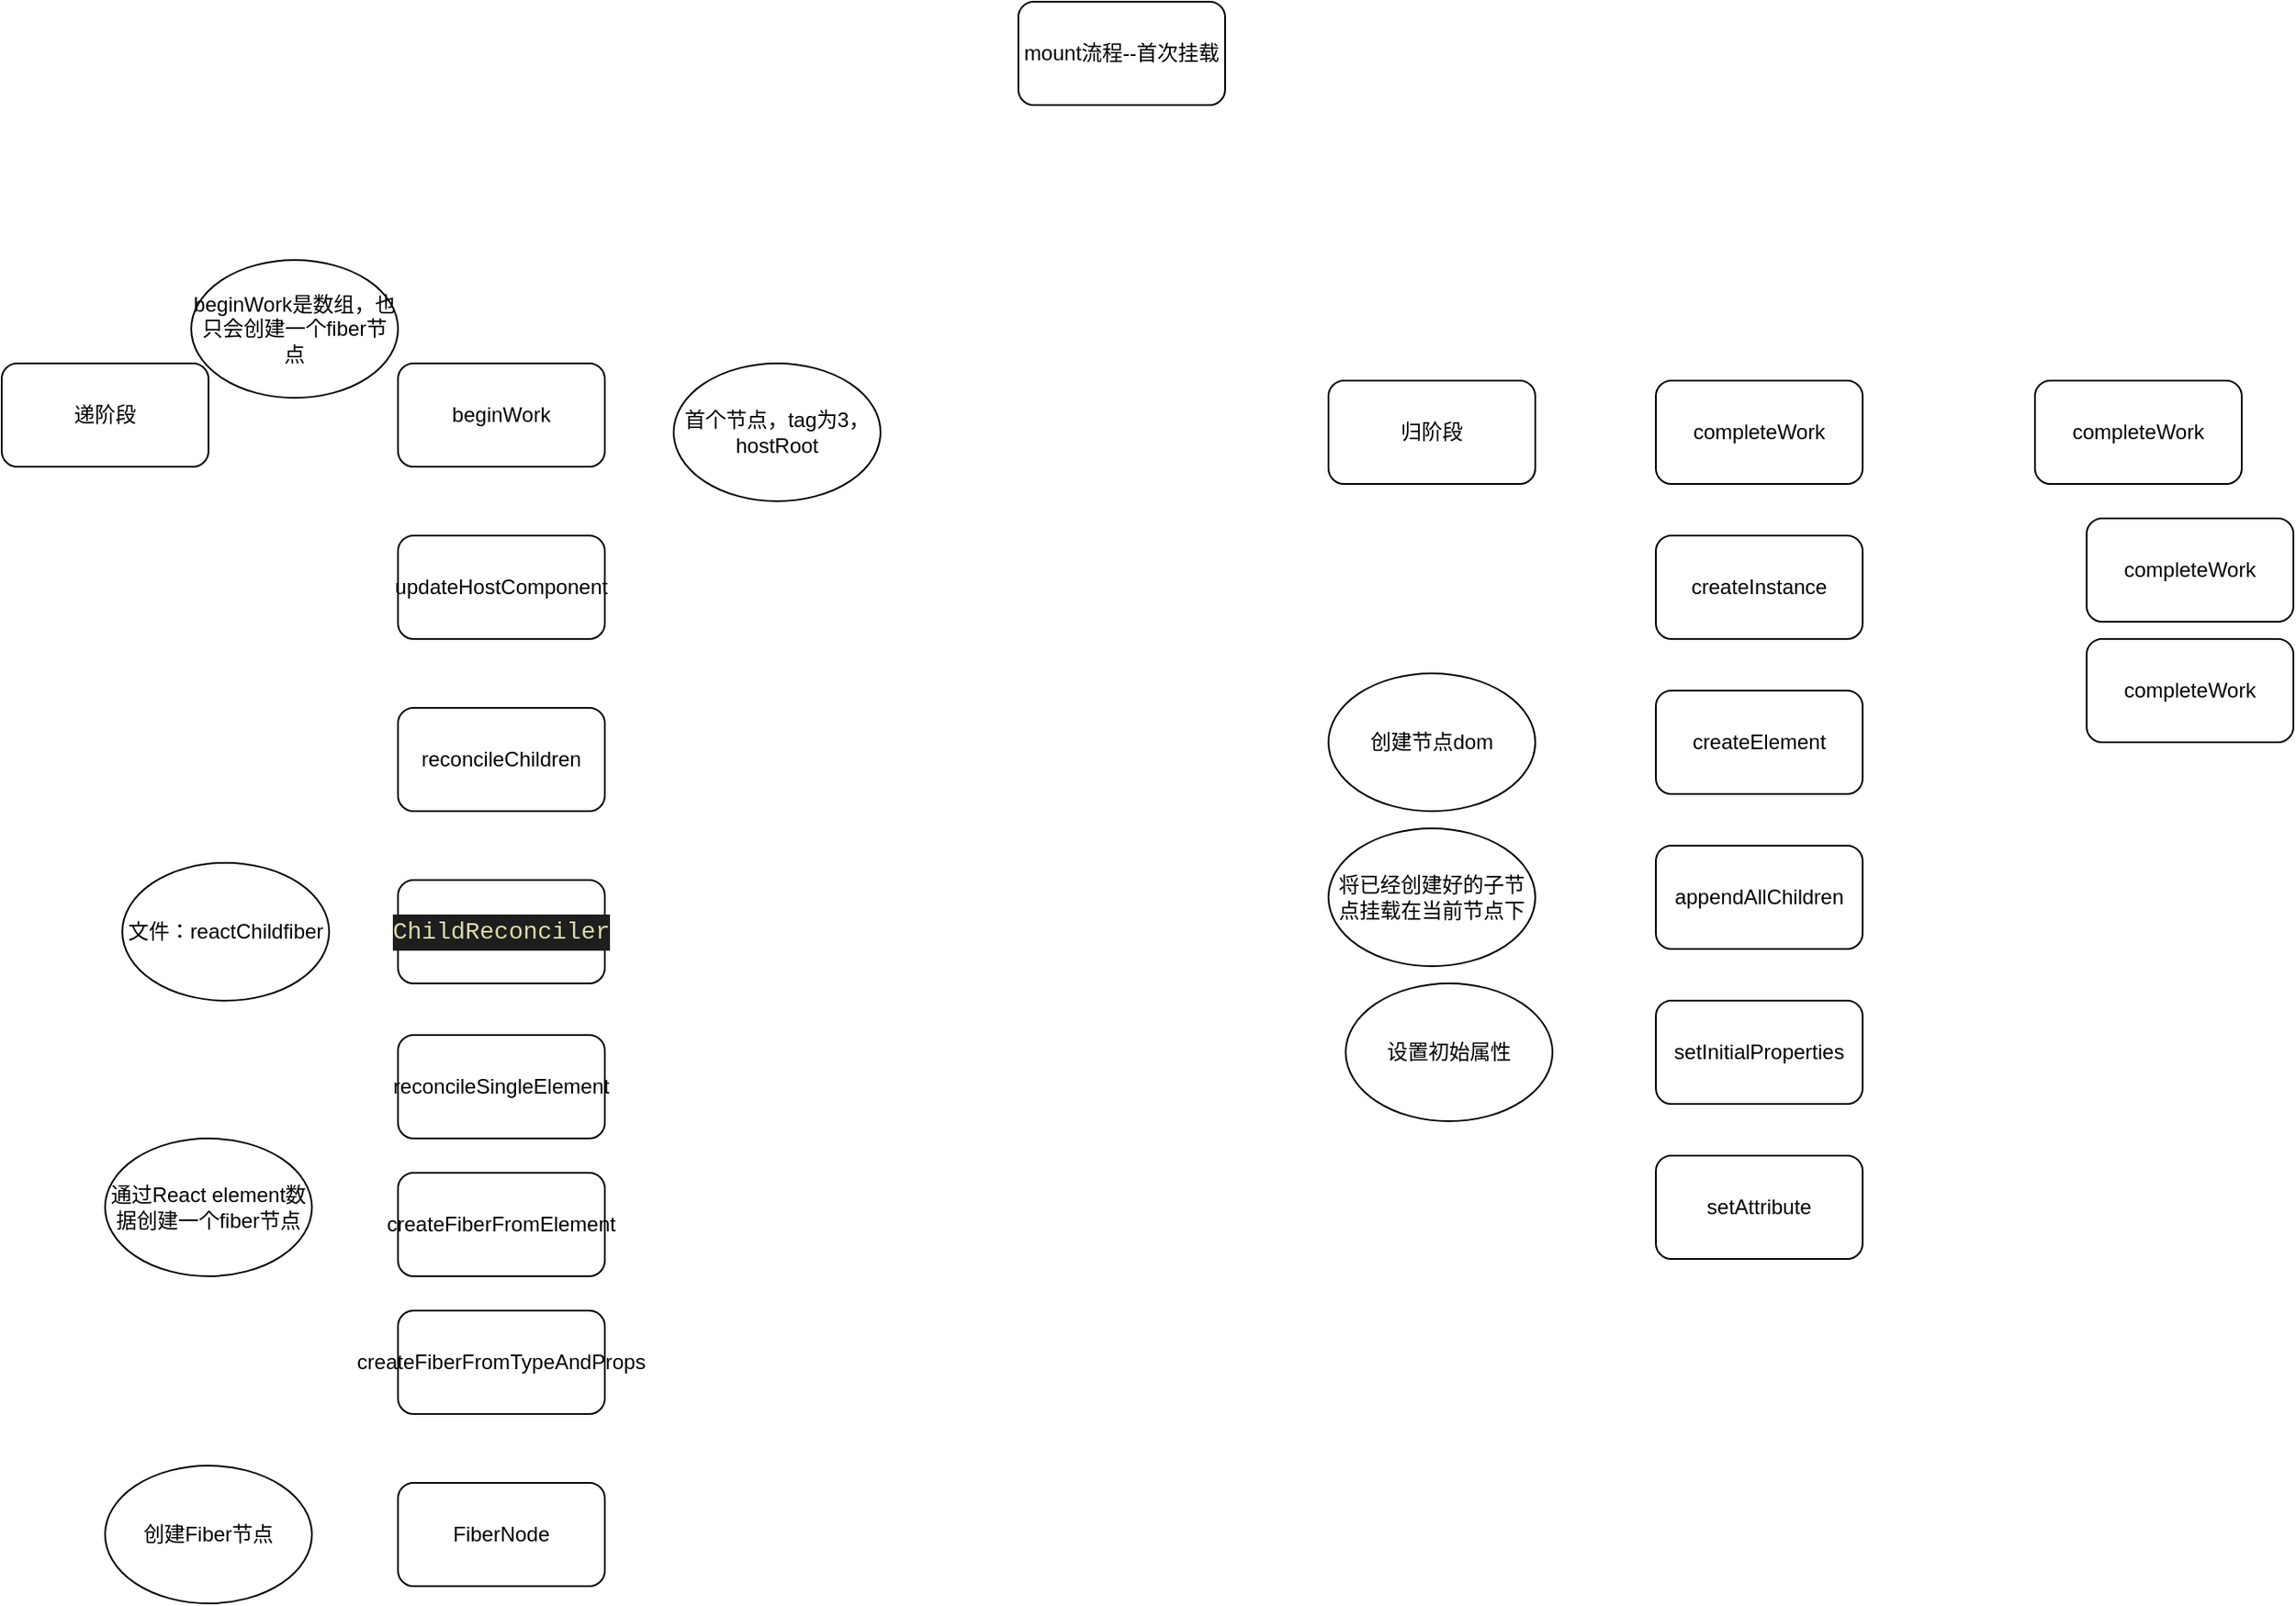 <mxfile version="16.2.7" type="github" pages="2">
  <diagram id="C5RBs43oDa-KdzZeNtuy" name="render mount阶段">
    <mxGraphModel dx="3153" dy="3216" grid="1" gridSize="10" guides="1" tooltips="1" connect="1" arrows="1" fold="1" page="1" pageScale="1" pageWidth="827" pageHeight="1169" math="0" shadow="0">
      <root>
        <mxCell id="WIyWlLk6GJQsqaUBKTNV-0" />
        <mxCell id="WIyWlLk6GJQsqaUBKTNV-1" parent="WIyWlLk6GJQsqaUBKTNV-0" />
        <mxCell id="j-2spByOkJSlUc1d44qn-0" value="递阶段" style="rounded=1;whiteSpace=wrap;html=1;" vertex="1" parent="WIyWlLk6GJQsqaUBKTNV-1">
          <mxGeometry x="50" y="60" width="120" height="60" as="geometry" />
        </mxCell>
        <mxCell id="j-2spByOkJSlUc1d44qn-1" value="beginWork" style="rounded=1;whiteSpace=wrap;html=1;" vertex="1" parent="WIyWlLk6GJQsqaUBKTNV-1">
          <mxGeometry x="280" y="60" width="120" height="60" as="geometry" />
        </mxCell>
        <mxCell id="j-2spByOkJSlUc1d44qn-2" value="updateHostComponent" style="rounded=1;whiteSpace=wrap;html=1;" vertex="1" parent="WIyWlLk6GJQsqaUBKTNV-1">
          <mxGeometry x="280" y="160" width="120" height="60" as="geometry" />
        </mxCell>
        <mxCell id="j-2spByOkJSlUc1d44qn-3" value="reconcileChildren" style="rounded=1;whiteSpace=wrap;html=1;" vertex="1" parent="WIyWlLk6GJQsqaUBKTNV-1">
          <mxGeometry x="280" y="260" width="120" height="60" as="geometry" />
        </mxCell>
        <mxCell id="j-2spByOkJSlUc1d44qn-4" value="&lt;div style=&quot;color: rgb(212 , 212 , 212) ; background-color: rgb(30 , 30 , 30) ; font-family: &amp;#34;menlo&amp;#34; , &amp;#34;monaco&amp;#34; , &amp;#34;courier new&amp;#34; , monospace ; font-size: 14px ; line-height: 21px&quot;&gt;&lt;span style=&quot;color: #dcdcaa&quot;&gt;ChildReconciler&lt;/span&gt;&lt;/div&gt;" style="rounded=1;whiteSpace=wrap;html=1;" vertex="1" parent="WIyWlLk6GJQsqaUBKTNV-1">
          <mxGeometry x="280" y="360" width="120" height="60" as="geometry" />
        </mxCell>
        <mxCell id="j-2spByOkJSlUc1d44qn-5" value="reconcileSingleElement" style="rounded=1;whiteSpace=wrap;html=1;" vertex="1" parent="WIyWlLk6GJQsqaUBKTNV-1">
          <mxGeometry x="280" y="450" width="120" height="60" as="geometry" />
        </mxCell>
        <mxCell id="j-2spByOkJSlUc1d44qn-6" value="首个节点，tag为3，hostRoot" style="ellipse;whiteSpace=wrap;html=1;" vertex="1" parent="WIyWlLk6GJQsqaUBKTNV-1">
          <mxGeometry x="440" y="60" width="120" height="80" as="geometry" />
        </mxCell>
        <mxCell id="j-2spByOkJSlUc1d44qn-7" value="文件：reactChildfiber" style="ellipse;whiteSpace=wrap;html=1;" vertex="1" parent="WIyWlLk6GJQsqaUBKTNV-1">
          <mxGeometry x="120" y="350" width="120" height="80" as="geometry" />
        </mxCell>
        <mxCell id="j-2spByOkJSlUc1d44qn-8" value="createFiberFromElement" style="rounded=1;whiteSpace=wrap;html=1;" vertex="1" parent="WIyWlLk6GJQsqaUBKTNV-1">
          <mxGeometry x="280" y="530" width="120" height="60" as="geometry" />
        </mxCell>
        <mxCell id="j-2spByOkJSlUc1d44qn-9" value="FiberNode" style="rounded=1;whiteSpace=wrap;html=1;" vertex="1" parent="WIyWlLk6GJQsqaUBKTNV-1">
          <mxGeometry x="280" y="710" width="120" height="60" as="geometry" />
        </mxCell>
        <mxCell id="j-2spByOkJSlUc1d44qn-10" value="createFiberFromTypeAndProps" style="rounded=1;whiteSpace=wrap;html=1;" vertex="1" parent="WIyWlLk6GJQsqaUBKTNV-1">
          <mxGeometry x="280" y="610" width="120" height="60" as="geometry" />
        </mxCell>
        <mxCell id="j-2spByOkJSlUc1d44qn-11" value="通过React element数据创建一个fiber节点" style="ellipse;whiteSpace=wrap;html=1;" vertex="1" parent="WIyWlLk6GJQsqaUBKTNV-1">
          <mxGeometry x="110" y="510" width="120" height="80" as="geometry" />
        </mxCell>
        <mxCell id="j-2spByOkJSlUc1d44qn-12" value="创建Fiber节点" style="ellipse;whiteSpace=wrap;html=1;" vertex="1" parent="WIyWlLk6GJQsqaUBKTNV-1">
          <mxGeometry x="110" y="700" width="120" height="80" as="geometry" />
        </mxCell>
        <mxCell id="j-2spByOkJSlUc1d44qn-13" value="beginWork是数组，也只会创建一个fiber节点" style="ellipse;whiteSpace=wrap;html=1;" vertex="1" parent="WIyWlLk6GJQsqaUBKTNV-1">
          <mxGeometry x="160" width="120" height="80" as="geometry" />
        </mxCell>
        <mxCell id="j-2spByOkJSlUc1d44qn-14" value="completeWork" style="rounded=1;whiteSpace=wrap;html=1;" vertex="1" parent="WIyWlLk6GJQsqaUBKTNV-1">
          <mxGeometry x="1010" y="70" width="120" height="60" as="geometry" />
        </mxCell>
        <mxCell id="j-2spByOkJSlUc1d44qn-15" value="归阶段" style="rounded=1;whiteSpace=wrap;html=1;" vertex="1" parent="WIyWlLk6GJQsqaUBKTNV-1">
          <mxGeometry x="820" y="70" width="120" height="60" as="geometry" />
        </mxCell>
        <mxCell id="j-2spByOkJSlUc1d44qn-16" value="mount流程--首次挂载" style="rounded=1;whiteSpace=wrap;html=1;" vertex="1" parent="WIyWlLk6GJQsqaUBKTNV-1">
          <mxGeometry x="640" y="-150" width="120" height="60" as="geometry" />
        </mxCell>
        <mxCell id="j-2spByOkJSlUc1d44qn-17" value="createInstance" style="rounded=1;whiteSpace=wrap;html=1;" vertex="1" parent="WIyWlLk6GJQsqaUBKTNV-1">
          <mxGeometry x="1010" y="160" width="120" height="60" as="geometry" />
        </mxCell>
        <mxCell id="j-2spByOkJSlUc1d44qn-18" value="createElement" style="rounded=1;whiteSpace=wrap;html=1;" vertex="1" parent="WIyWlLk6GJQsqaUBKTNV-1">
          <mxGeometry x="1010" y="250" width="120" height="60" as="geometry" />
        </mxCell>
        <mxCell id="j-2spByOkJSlUc1d44qn-19" value="setInitialProperties" style="rounded=1;whiteSpace=wrap;html=1;" vertex="1" parent="WIyWlLk6GJQsqaUBKTNV-1">
          <mxGeometry x="1010" y="430" width="120" height="60" as="geometry" />
        </mxCell>
        <mxCell id="j-2spByOkJSlUc1d44qn-20" value="setAttribute" style="rounded=1;whiteSpace=wrap;html=1;" vertex="1" parent="WIyWlLk6GJQsqaUBKTNV-1">
          <mxGeometry x="1010" y="520" width="120" height="60" as="geometry" />
        </mxCell>
        <mxCell id="j-2spByOkJSlUc1d44qn-21" value="appendAllChildren" style="rounded=1;whiteSpace=wrap;html=1;" vertex="1" parent="WIyWlLk6GJQsqaUBKTNV-1">
          <mxGeometry x="1010" y="340" width="120" height="60" as="geometry" />
        </mxCell>
        <mxCell id="j-2spByOkJSlUc1d44qn-22" value="completeWork" style="rounded=1;whiteSpace=wrap;html=1;" vertex="1" parent="WIyWlLk6GJQsqaUBKTNV-1">
          <mxGeometry x="1230" y="70" width="120" height="60" as="geometry" />
        </mxCell>
        <mxCell id="j-2spByOkJSlUc1d44qn-23" value="completeWork" style="rounded=1;whiteSpace=wrap;html=1;" vertex="1" parent="WIyWlLk6GJQsqaUBKTNV-1">
          <mxGeometry x="1260" y="220" width="120" height="60" as="geometry" />
        </mxCell>
        <mxCell id="j-2spByOkJSlUc1d44qn-24" value="completeWork" style="rounded=1;whiteSpace=wrap;html=1;" vertex="1" parent="WIyWlLk6GJQsqaUBKTNV-1">
          <mxGeometry x="1260" y="150" width="120" height="60" as="geometry" />
        </mxCell>
        <mxCell id="j-2spByOkJSlUc1d44qn-25" value="设置初始属性" style="ellipse;whiteSpace=wrap;html=1;" vertex="1" parent="WIyWlLk6GJQsqaUBKTNV-1">
          <mxGeometry x="830" y="420" width="120" height="80" as="geometry" />
        </mxCell>
        <mxCell id="j-2spByOkJSlUc1d44qn-26" value="创建节点dom" style="ellipse;whiteSpace=wrap;html=1;" vertex="1" parent="WIyWlLk6GJQsqaUBKTNV-1">
          <mxGeometry x="820" y="240" width="120" height="80" as="geometry" />
        </mxCell>
        <mxCell id="j-2spByOkJSlUc1d44qn-27" value="将已经创建好的子节点挂载在当前节点下" style="ellipse;whiteSpace=wrap;html=1;" vertex="1" parent="WIyWlLk6GJQsqaUBKTNV-1">
          <mxGeometry x="820" y="330" width="120" height="80" as="geometry" />
        </mxCell>
      </root>
    </mxGraphModel>
  </diagram>
  <diagram id="NLZAdQfrLQXdzxykdzIA" name="render update阶段">
    <mxGraphModel dx="946" dy="1783" grid="1" gridSize="10" guides="1" tooltips="1" connect="1" arrows="1" fold="1" page="1" pageScale="1" pageWidth="827" pageHeight="1169" math="0" shadow="0">
      <root>
        <mxCell id="IwTCVpcvrf1mT1D9PxWr-0" />
        <mxCell id="IwTCVpcvrf1mT1D9PxWr-1" parent="IwTCVpcvrf1mT1D9PxWr-0" />
        <mxCell id="IwTCVpcvrf1mT1D9PxWr-2" value="FiberRootNode" style="rounded=1;whiteSpace=wrap;html=1;" vertex="1" parent="IwTCVpcvrf1mT1D9PxWr-1">
          <mxGeometry x="354" y="100" width="120" height="60" as="geometry" />
        </mxCell>
        <mxCell id="IwTCVpcvrf1mT1D9PxWr-3" value="整个应用的根节点" style="ellipse;whiteSpace=wrap;html=1;" vertex="1" parent="IwTCVpcvrf1mT1D9PxWr-1">
          <mxGeometry x="550" y="90" width="120" height="80" as="geometry" />
        </mxCell>
        <mxCell id="IwTCVpcvrf1mT1D9PxWr-9" style="edgeStyle=none;rounded=0;orthogonalLoop=1;jettySize=auto;html=1;exitX=1;exitY=0.5;exitDx=0;exitDy=0;" edge="1" parent="IwTCVpcvrf1mT1D9PxWr-1" source="IwTCVpcvrf1mT1D9PxWr-4">
          <mxGeometry relative="1" as="geometry">
            <mxPoint x="460" y="260" as="targetPoint" />
          </mxGeometry>
        </mxCell>
        <mxCell id="IwTCVpcvrf1mT1D9PxWr-4" value="rootFiber" style="rounded=1;whiteSpace=wrap;html=1;" vertex="1" parent="IwTCVpcvrf1mT1D9PxWr-1">
          <mxGeometry x="250" y="230" width="120" height="60" as="geometry" />
        </mxCell>
        <mxCell id="IwTCVpcvrf1mT1D9PxWr-6" value="" style="endArrow=classic;html=1;rounded=0;entryX=0.5;entryY=0;entryDx=0;entryDy=0;exitX=0.5;exitY=1;exitDx=0;exitDy=0;" edge="1" parent="IwTCVpcvrf1mT1D9PxWr-1" source="IwTCVpcvrf1mT1D9PxWr-2" target="IwTCVpcvrf1mT1D9PxWr-4">
          <mxGeometry width="50" height="50" relative="1" as="geometry">
            <mxPoint x="354" y="220" as="sourcePoint" />
            <mxPoint x="404" y="170" as="targetPoint" />
          </mxGeometry>
        </mxCell>
        <mxCell id="IwTCVpcvrf1mT1D9PxWr-11" value="current" style="edgeLabel;html=1;align=center;verticalAlign=middle;resizable=0;points=[];" vertex="1" connectable="0" parent="IwTCVpcvrf1mT1D9PxWr-6">
          <mxGeometry x="-0.199" y="1" relative="1" as="geometry">
            <mxPoint as="offset" />
          </mxGeometry>
        </mxCell>
        <mxCell id="IwTCVpcvrf1mT1D9PxWr-7" value="当前应用的根节点" style="ellipse;whiteSpace=wrap;html=1;" vertex="1" parent="IwTCVpcvrf1mT1D9PxWr-1">
          <mxGeometry x="100" y="220" width="120" height="80" as="geometry" />
        </mxCell>
        <mxCell id="IwTCVpcvrf1mT1D9PxWr-12" style="edgeStyle=none;rounded=0;orthogonalLoop=1;jettySize=auto;html=1;exitX=0.5;exitY=1;exitDx=0;exitDy=0;" edge="1" parent="IwTCVpcvrf1mT1D9PxWr-1" source="IwTCVpcvrf1mT1D9PxWr-10">
          <mxGeometry relative="1" as="geometry">
            <mxPoint x="520" y="330" as="targetPoint" />
          </mxGeometry>
        </mxCell>
        <mxCell id="IwTCVpcvrf1mT1D9PxWr-10" value="rootFiber" style="rounded=1;whiteSpace=wrap;html=1;" vertex="1" parent="IwTCVpcvrf1mT1D9PxWr-1">
          <mxGeometry x="460" y="230" width="120" height="60" as="geometry" />
        </mxCell>
        <mxCell id="IwTCVpcvrf1mT1D9PxWr-16" value="" style="edgeStyle=none;rounded=0;orthogonalLoop=1;jettySize=auto;html=1;" edge="1" parent="IwTCVpcvrf1mT1D9PxWr-1" source="IwTCVpcvrf1mT1D9PxWr-14" target="IwTCVpcvrf1mT1D9PxWr-15">
          <mxGeometry relative="1" as="geometry" />
        </mxCell>
        <mxCell id="IwTCVpcvrf1mT1D9PxWr-14" value="APP" style="rounded=1;whiteSpace=wrap;html=1;" vertex="1" parent="IwTCVpcvrf1mT1D9PxWr-1">
          <mxGeometry x="460" y="330" width="120" height="40" as="geometry" />
        </mxCell>
        <mxCell id="IwTCVpcvrf1mT1D9PxWr-15" value="div" style="whiteSpace=wrap;html=1;rounded=1;" vertex="1" parent="IwTCVpcvrf1mT1D9PxWr-1">
          <mxGeometry x="460" y="400" width="120" height="60" as="geometry" />
        </mxCell>
        <mxCell id="IwTCVpcvrf1mT1D9PxWr-17" value="workInProgress&lt;br&gt;fiber树" style="ellipse;whiteSpace=wrap;html=1;" vertex="1" parent="IwTCVpcvrf1mT1D9PxWr-1">
          <mxGeometry x="620" y="220" width="120" height="80" as="geometry" />
        </mxCell>
        <mxCell id="IwTCVpcvrf1mT1D9PxWr-18" value="视图更新完成之后current指向workInProgress&lt;br&gt;fiber树" style="ellipse;whiteSpace=wrap;html=1;" vertex="1" parent="IwTCVpcvrf1mT1D9PxWr-1">
          <mxGeometry x="230" y="140" width="120" height="80" as="geometry" />
        </mxCell>
        <mxCell id="IwTCVpcvrf1mT1D9PxWr-19" value="第一次进入createWorkInProgress current的alternate指针是空的" style="ellipse;whiteSpace=wrap;html=1;" vertex="1" parent="IwTCVpcvrf1mT1D9PxWr-1">
          <mxGeometry x="820" y="90" width="120" height="80" as="geometry" />
        </mxCell>
        <mxCell id="IwTCVpcvrf1mT1D9PxWr-20" value="workInProgress&lt;br&gt;通过alternate指针指向current fiber树" style="ellipse;whiteSpace=wrap;html=1;" vertex="1" parent="IwTCVpcvrf1mT1D9PxWr-1">
          <mxGeometry x="770" y="310" width="120" height="80" as="geometry" />
        </mxCell>
        <mxCell id="IwTCVpcvrf1mT1D9PxWr-21" value="completeUnitOfWork" style="rounded=1;whiteSpace=wrap;html=1;" vertex="1" parent="IwTCVpcvrf1mT1D9PxWr-1">
          <mxGeometry x="1110" y="170" width="120" height="60" as="geometry" />
        </mxCell>
        <mxCell id="ODUVucSe0wvAqdnKfcrg-0" value="这部分还不是很懂" style="ellipse;whiteSpace=wrap;html=1;" vertex="1" parent="IwTCVpcvrf1mT1D9PxWr-1">
          <mxGeometry x="650" y="-50" width="120" height="80" as="geometry" />
        </mxCell>
      </root>
    </mxGraphModel>
  </diagram>
</mxfile>
